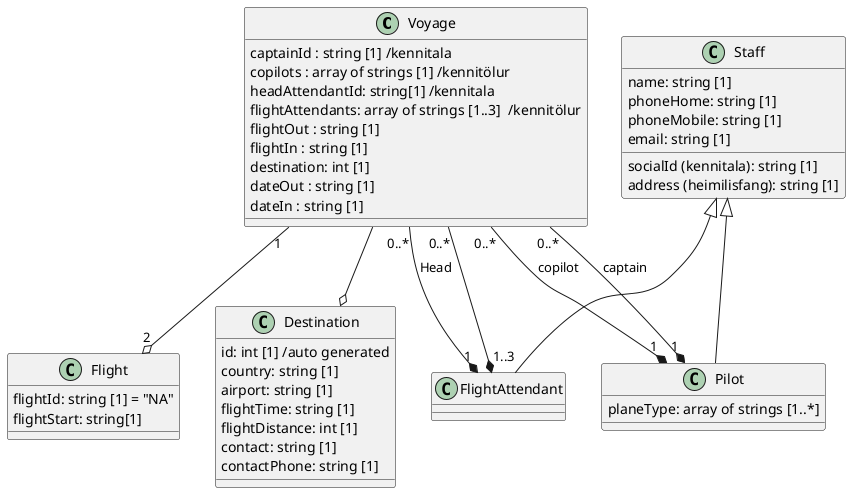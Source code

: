 @startuml

class Voyage {
  captainId : string [1] /kennitala
  copilots : array of strings [1] /kennitölur
  headAttendantId: string[1] /kennitala
  flightAttendants: array of strings [1..3]  /kennitölur
  flightOut : string [1]
  flightIn : string [1]
  destination: int [1]  
  dateOut : string [1]
  dateIn : string [1]
}

class Staff {
  name: string [1]
  socialId (kennitala): string [1]
  address (heimilisfang): string [1]
  phoneHome: string [1]
  phoneMobile: string [1]
  email: string [1]
}

class Pilot {
  planeType: array of strings [1..*]
}

class Flight {
  flightId: string [1] = "NA"
  flightStart: string[1]
}

class Destination {
  id: int [1] /auto generated
  country: string [1]
  airport: string [1]
  flightTime: string [1]
  flightDistance: int [1]
  contact: string [1]
  contactPhone: string [1]
}

Staff <|-- Pilot
Staff <|-- FlightAttendant
Voyage "1" --o "2" Flight 
Voyage "0..*" --* "1" Pilot : copilot
Voyage "0..*" --* "1" Pilot : captain 
Voyage "0..*" --* "1" FlightAttendant : Head
Voyage "0..*" --* "1..3" FlightAttendant
Voyage --o Destination

@enduml